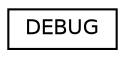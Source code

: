digraph G
{
  edge [fontname="Helvetica",fontsize="10",labelfontname="Helvetica",labelfontsize="10"];
  node [fontname="Helvetica",fontsize="10",shape=record];
  rankdir=LR;
  Node1 [label="DEBUG",height=0.2,width=0.4,color="black", fillcolor="white", style="filled",URL="$classDEBUG.html"];
}

